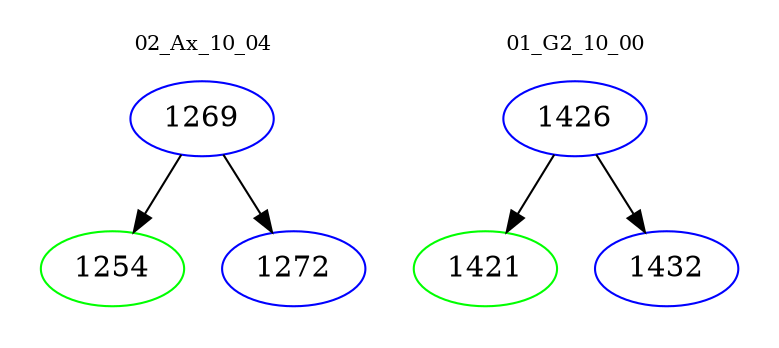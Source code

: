 digraph{
subgraph cluster_0 {
color = white
label = "02_Ax_10_04";
fontsize=10;
T0_1269 [label="1269", color="blue"]
T0_1269 -> T0_1254 [color="black"]
T0_1254 [label="1254", color="green"]
T0_1269 -> T0_1272 [color="black"]
T0_1272 [label="1272", color="blue"]
}
subgraph cluster_1 {
color = white
label = "01_G2_10_00";
fontsize=10;
T1_1426 [label="1426", color="blue"]
T1_1426 -> T1_1421 [color="black"]
T1_1421 [label="1421", color="green"]
T1_1426 -> T1_1432 [color="black"]
T1_1432 [label="1432", color="blue"]
}
}
